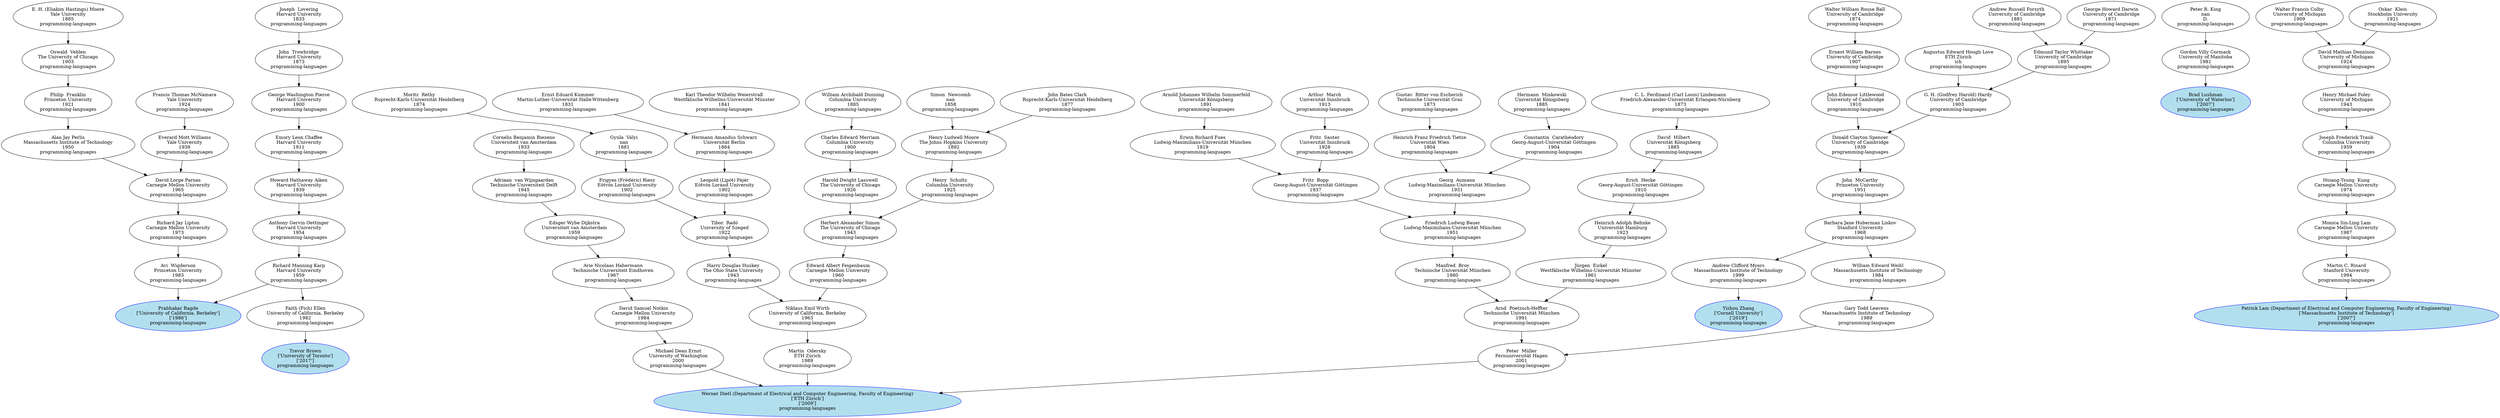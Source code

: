 digraph "Academic Genealogy for programming-languages" {
	252543 [label="Trevor Brown
['University of Toronto']
['2017']
programming-languages" color=blue fillcolor=lightblue2 style=filled]
	66895 [label="Prabhakar Ragde
['University of California, Berkeley']
['1986']
programming-languages" color=blue fillcolor=lightblue2 style=filled]
	273183 [label="Yizhou Zhang
['Cornell University']
['2019']
programming-languages" color=blue fillcolor=lightblue2 style=filled]
	111760 [label="Brad Lushman
['University of Waterloo']
['2007']
programming-languages" color=blue fillcolor=lightblue2 style=filled]
	142874 [label="Werner Dietl (Department of Electrical and Computer Engineering, Faculty of Engineering)
['ETH Zürich']
['2009']
programming-languages" color=blue fillcolor=lightblue2 style=filled]
	103216 [label="Patrick Lam (Department of Electrical and Computer Engineering, Faculty of Engineering)
['Massachusetts Institute of Technology']
['2007']
programming-languages" color=blue fillcolor=lightblue2 style=filled]
	67145 [label="Faith (Fich) Ellen
University of California, Berkeley
1982
programming-languages"]
	82100 [label="Avi  Wigderson
Princeton University
1983
programming-languages"]
	25275 [label="Richard Manning Karp
Harvard University
1959
programming-languages"]
	61959 [label="Andrew Clifford Myers
Massachusetts Institute of Technology
1999
programming-languages"]
	66818 [label="Gordon Villy Cormack
University of Manitoba
1981
programming-languages"]
	97971 [label="Peter  Müller
Fernuniversität Hagen
2001
programming-languages"]
	71839 [label="Michael Dean Ernst
University of Washington
2000
programming-languages"]
	142873 [label="Martin  Odersky
ETH Zürich
1989
programming-languages"]
	71513 [label="Martin C. Rinard
Stanford University
1994
programming-languages"]
	69524 [label="Richard Jay Lipton
Carnegie Mellon University
1973
programming-languages"]
	13305 [label="Anthony Gervin Oettinger
Harvard University
1954
programming-languages"]
	61932 [label="Barbara Jane Huberman Liskov
Stanford University
1968
programming-languages"]
	80823 [label="Peter R. King
nan
D.
programming-languages"]
	97956 [label="Arnd  Poetzsch-Heffter
Technische Universität München
1991
programming-languages"]
	93863 [label="Gary Todd Leavens
Massachusetts Institute of Technology
1989
programming-languages"]
	50230 [label="David Samuel Notkin
Carnegie Mellon University
1984
programming-languages"]
	61847 [label="Niklaus Emil Wirth
University of California, Berkeley
1963
programming-languages"]
	50307 [label="Monica Sin-Ling Lam
Carnegie Mellon University
1987
programming-languages"]
	86340 [label="David Lorge Parnas
Carnegie Mellon University
1965
programming-languages"]
	18953 [label="Howard Hathaway Aiken
Harvard University
1939
programming-languages"]
	22145 [label="John  McCarthy
Princeton University
1951
programming-languages"]
	22779 [label="Manfred  Broy
Technische Universität München
1980
programming-languages"]
	21194 [label="Jürgen  Eickel
Westfälische Wilhelms-Universität Münster
1961
programming-languages"]
	67447 [label="William Edward Weihl
Massachusetts Institute of Technology
1984
programming-languages"]
	50067 [label="Arie Nicolaas Habermann
Technische Universiteit Eindhoven
1967
programming-languages"]
	10185 [label="Harry Douglas Huskey
The Ohio State University
1943
programming-languages"]
	61956 [label="Edward Albert Feigenbaum
Carnegie Mellon University
1960
programming-languages"]
	47159 [label="Hsiang-Tsung  Kung
Carnegie Mellon University
1974
programming-languages"]
	13112 [label="Alan Jay Perlis
Massachusetts Institute of Technology
1950
programming-languages"]
	90571 [label="Everard Mott Williams
Yale University
1939
programming-languages"]
	25248 [label="Emory Leon Chaffee
Harvard University
1911
programming-languages"]
	10290 [label="Donald Clayton Spencer
University of Cambridge
1939
programming-languages"]
	21232 [label="Friedrich Ludwig Bauer
Ludwig-Maximilians-Universität München
1951
programming-languages"]
	15253 [label="Heinrich Adolph Behnke
Universität Hamburg
1923
programming-languages"]
	45747 [label="Edsger Wybe Dijkstra
Universiteit van Amsterdam
1959
programming-languages"]
	10323 [label="Tibor  Radó
University of Szeged
1922
programming-languages"]
	87903 [label="Herbert Alexander Simon
The University of Chicago
1943
programming-languages"]
	18492 [label="Joseph Frederick Traub
Columbia University
1959
programming-languages"]
	1488 [label="Philip  Franklin
Princeton University
1921
programming-languages"]
	252402 [label="Francis Thomas McNamara
Yale University
1924
programming-languages"]
	141987 [label="George Washington Pierce
Harvard University
1900
programming-languages"]
	10463 [label="John Edensor Littlewood
University of Cambridge
1910
programming-languages"]
	17806 [label="G. H. (Godfrey Harold) Hardy
University of Cambridge
1903
programming-languages"]
	25129 [label="Fritz  Bopp
Georg-August-Universität Göttingen
1937
programming-languages"]
	36548 [label="Georg  Aumann
Ludwig-Maximilians-Universität München
1931
programming-languages"]
	7379 [label="Erich  Hecke
Georg-August-Universität Göttingen
1910
programming-languages"]
	59162 [label="Adriaan  van Wijngaarden
Technische Universiteit Delft
1945
programming-languages"]
	11321 [label="Frigyes (Frédéric) Riesz
Eötvös Loránd University
1902
programming-languages"]
	7488 [label="Leopold (Lipót) Fejér
Eötvös Loránd University
1902
programming-languages"]
	122119 [label="Harold Dwight Lasswell
The University of Chicago
1926
programming-languages"]
	122490 [label="Henry  Schultz
Columbia University
1925
programming-languages"]
	30091 [label="Henry Michael Foley
University of Michigan
1943
programming-languages"]
	805 [label="Oswald  Veblen
The University of Chicago
1903
programming-languages"]
	67041 [label="John  Trowbridge
Harvard University
1873
programming-languages"]
	12099 [label="Ernest William Barnes
University of Cambridge
1907
programming-languages"]
	31354 [label="Augustus Edward Hough Love
ETH Zürich
ich
programming-languages"]
	18571 [label="Edmund Taylor Whittaker
University of Cambridge
1895
programming-languages"]
	106421 [label="Erwin Richard Fues
Ludwig-Maximilians-Universität München
1919
programming-languages"]
	57661 [label="Fritz  Sauter
Universität Innsbruck
1928
programming-languages"]
	57471 [label="Heinrich Franz Friedrich Tietze
Universität Wien
1904
programming-languages"]
	7517 [label="Constantin  Carathéodory
Georg-August-Universität Göttingen
1904
programming-languages"]
	7298 [label="David  Hilbert
Universität Königsberg
1885
programming-languages"]
	58909 [label="Cornelis Benjamin Biezeno
Universiteit van Amsterdam
1933
programming-languages"]
	107016 [label="Gyula  Vályi
nan
1881
programming-languages"]
	7487 [label="Hermann Amandus Schwarz
Universität Berlin
1864
programming-languages"]
	122120 [label="Charles Edward Merriam
Columbia University
1900
programming-languages"]
	122450 [label="Henry Ludwell Moore
The Johns Hopkins University
1892
programming-languages"]
	92249 [label="David Mathias Dennison
University of Michigan
1924
programming-languages"]
	806 [label="E. H. (Eliakim Hastings) Moore
Yale University
1885
programming-languages"]
	132487 [label="Joseph  Lovering
Harvard University
1833
programming-languages"]
	27230 [label="Walter William Rouse Ball
University of Cambridge
1874
programming-languages"]
	17829 [label="Andrew Russell Forsyth
University of Cambridge
1881
programming-languages"]
	17467 [label="George Howard Darwin
University of Cambridge
1871
programming-languages"]
	31357 [label="Arnold Johannes Wilhelm Sommerfeld
Universität Königsberg
1891
programming-languages"]
	138330 [label="Arthur  March
Universität Innsbruck
1913
programming-languages"]
	27259 [label="Gustav  Ritter von Escherich
Technische Universität Graz
1873
programming-languages"]
	29675 [label="Hermann  Minkowski
Universität Königsberg
1885
programming-languages"]
	7404 [label="C. L. Ferdinand (Carl Louis) Lindemann
Friedrich-Alexander-Universität Erlangen-Nürnberg
1873
programming-languages"]
	90711 [label="Moritz  Réthy
Ruprecht-Karls-Universität Heidelberg
1874
programming-languages"]
	18331 [label="Ernst Eduard Kummer
Martin-Luther-Universität Halle-Wittenberg
1831
programming-languages"]
	7486 [label="Karl Theodor Wilhelm Weierstraß
Westfälische Wilhelms-Universität Münster
1841
programming-languages"]
	127845 [label="William Archibald Dunning
Columbia University
1885
programming-languages"]
	122449 [label="Simon  Newcomb
nan
1858
programming-languages"]
	122448 [label="John Bates Clark
Ruprecht-Karls-Universität Heidelberg
1877
programming-languages"]
	115036 [label="Walter Francis Colby
University of Michigan
1909
programming-languages"]
	115037 [label="Oskar  Klein
Stockholm University
1921
programming-languages"]
	67145 -> 252543
	82100 -> 66895
	25275 -> 66895
	61959 -> 273183
	66818 -> 111760
	97971 -> 142874
	71839 -> 142874
	142873 -> 142874
	71513 -> 103216
	25275 -> 67145
	69524 -> 82100
	13305 -> 25275
	61932 -> 61959
	80823 -> 66818
	97956 -> 97971
	93863 -> 97971
	50230 -> 71839
	61847 -> 142873
	50307 -> 71513
	86340 -> 69524
	18953 -> 13305
	22145 -> 61932
	22779 -> 97956
	21194 -> 97956
	67447 -> 93863
	50067 -> 50230
	10185 -> 61847
	61956 -> 61847
	47159 -> 50307
	13112 -> 86340
	90571 -> 86340
	25248 -> 18953
	10290 -> 22145
	21232 -> 22779
	15253 -> 21194
	61932 -> 67447
	45747 -> 50067
	10323 -> 10185
	87903 -> 61956
	18492 -> 47159
	1488 -> 13112
	252402 -> 90571
	141987 -> 25248
	10463 -> 10290
	17806 -> 10290
	25129 -> 21232
	36548 -> 21232
	7379 -> 15253
	59162 -> 45747
	11321 -> 10323
	7488 -> 10323
	122119 -> 87903
	122490 -> 87903
	30091 -> 18492
	805 -> 1488
	67041 -> 141987
	12099 -> 10463
	31354 -> 17806
	18571 -> 17806
	106421 -> 25129
	57661 -> 25129
	57471 -> 36548
	7517 -> 36548
	7298 -> 7379
	58909 -> 59162
	107016 -> 11321
	7487 -> 7488
	122120 -> 122119
	122450 -> 122490
	92249 -> 30091
	806 -> 805
	132487 -> 67041
	27230 -> 12099
	17829 -> 18571
	17467 -> 18571
	31357 -> 106421
	138330 -> 57661
	27259 -> 57471
	29675 -> 7517
	7404 -> 7298
	90711 -> 107016
	18331 -> 7487
	7486 -> 7487
	127845 -> 122120
	122449 -> 122450
	122448 -> 122450
	115036 -> 92249
	115037 -> 92249
}
